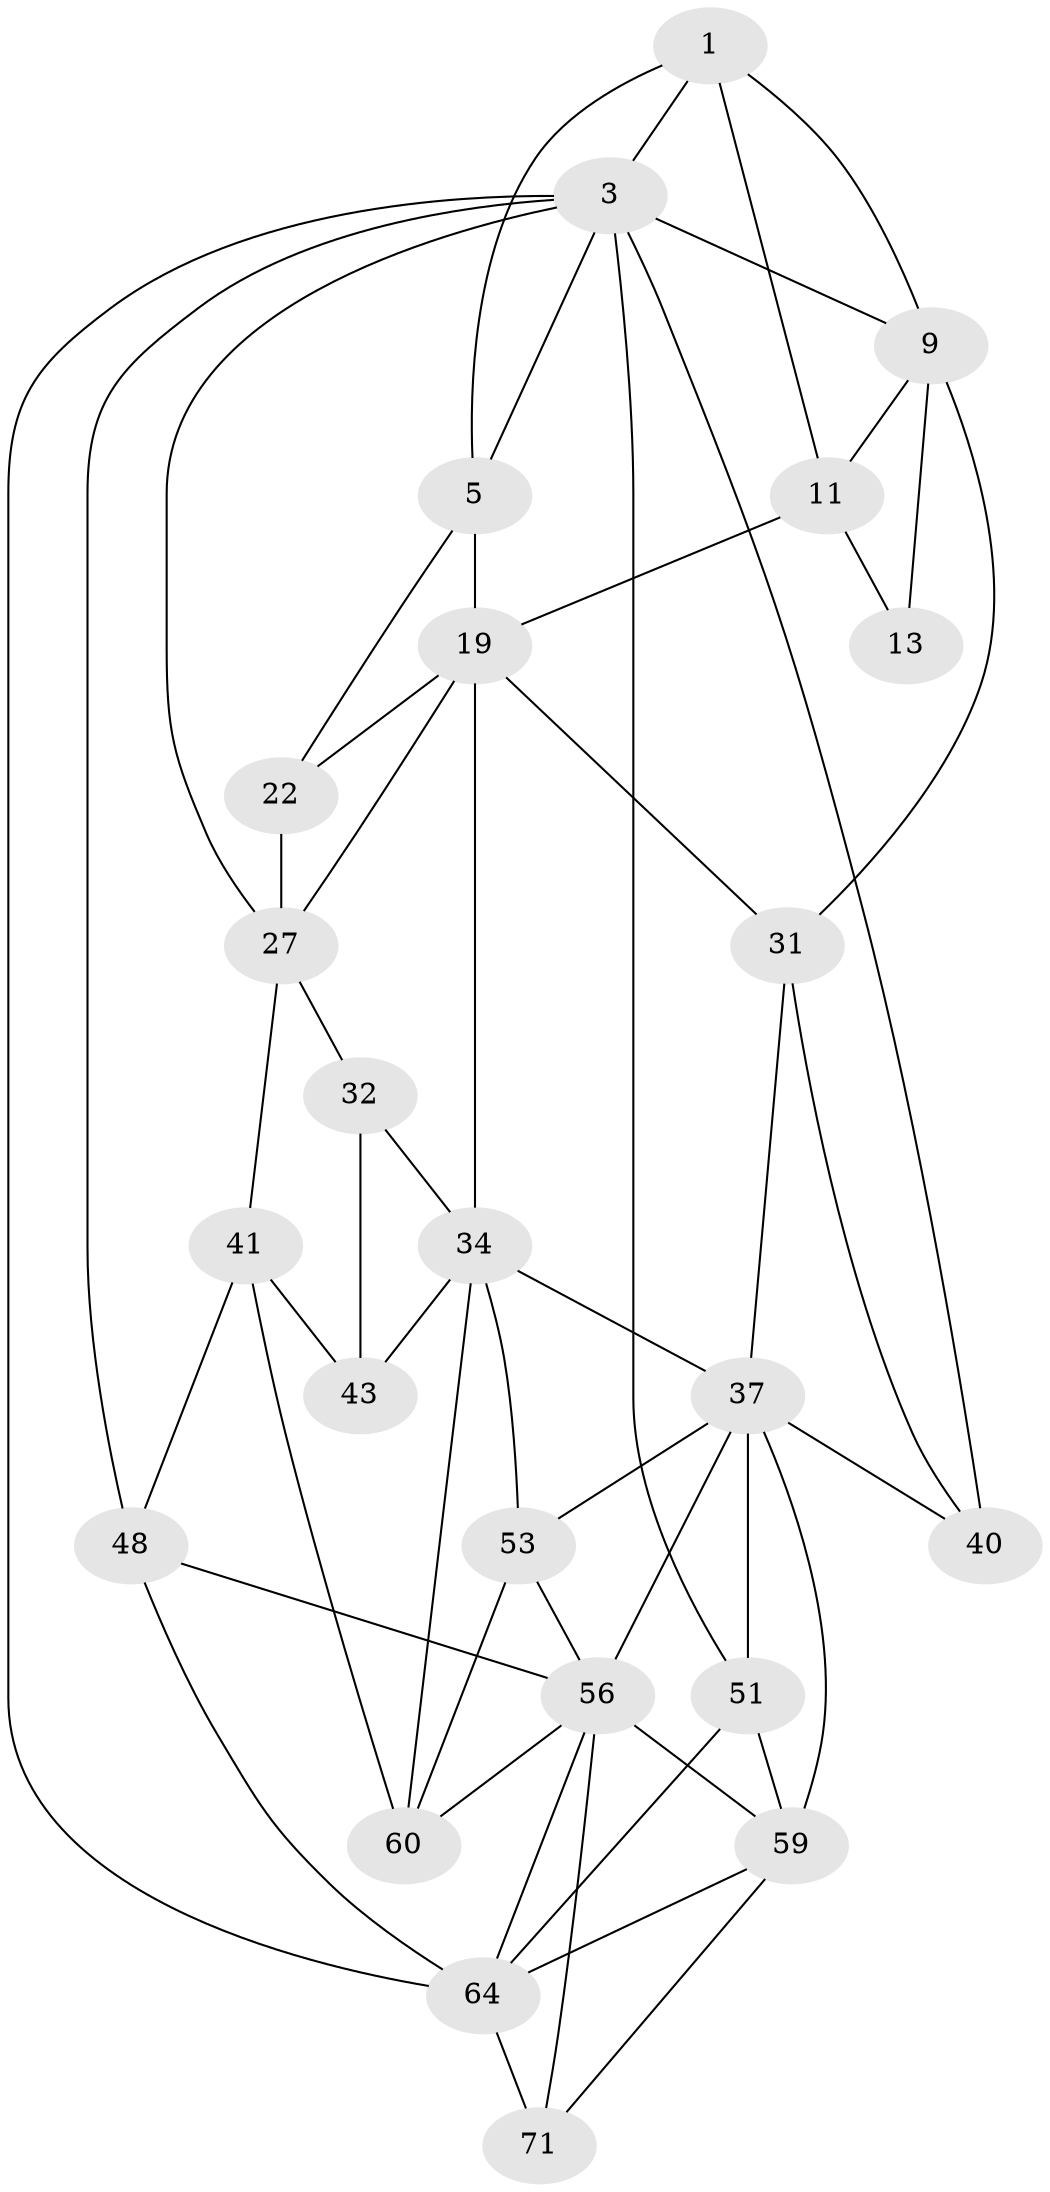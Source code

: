 // original degree distribution, {3: 0.02702702702702703, 4: 0.25675675675675674, 6: 0.22972972972972974, 5: 0.4864864864864865}
// Generated by graph-tools (version 1.1) at 2025/21/03/04/25 18:21:31]
// undirected, 24 vertices, 54 edges
graph export_dot {
graph [start="1"]
  node [color=gray90,style=filled];
  1 [pos="+0.5353307081127041+0",super="+2+7"];
  3 [pos="+1+0",super="+4+14"];
  5 [pos="+0.025603943182954184+0",super="+6"];
  9 [pos="+0.7940233686197335+0",super="+10+12"];
  11 [pos="+0.5830307689860179+0.09721748556556581",super="+17"];
  13 [pos="+0.8040304114595676+0.24125163939478786"];
  19 [pos="+0.4823844429010764+0.24439404044179946",super="+24+20"];
  22 [pos="+0.38952627967689174+0.19865984871893425",super="+23"];
  27 [pos="+0.16786517773718668+0.23606353225517407",super="+30+28"];
  31 [pos="+0.5157741651725624+0.39564162779627543",super="+36"];
  32 [pos="+0.18829482324201297+0.4646829846579913",super="+35"];
  34 [pos="+0.36560895043981617+0.5104524791713895",super="+39"];
  37 [pos="+0.5650860573482935+0.5466592097807312",super="+49+38"];
  40 [pos="+0.8333016082986485+0.4814612716971595"];
  41 [pos="+0.09452224566826543+0.5205079378610801",super="+42"];
  43 [pos="+0.22692646580479728+0.6538061933988194",super="+44"];
  48 [pos="+0+1"];
  51 [pos="+1+0.6926916563730128",super="+52"];
  53 [pos="+0.5155952520370981+0.6818017462953978",super="+57"];
  56 [pos="+0.5933643826629987+0.7611781191200667",super="+63"];
  59 [pos="+0.8440682690084239+0.6791106441143664",super="+62"];
  60 [pos="+0.29158988248593826+0.8114741326696371",super="+61"];
  64 [pos="+0.9257118172954312+0.8023956498276168",super="+66"];
  71 [pos="+0.7905643905450691+0.905170381366225",super="+72"];
  1 -- 3;
  1 -- 9;
  1 -- 11;
  1 -- 5;
  3 -- 48;
  3 -- 5;
  3 -- 40;
  3 -- 9;
  3 -- 51;
  3 -- 64;
  3 -- 27;
  5 -- 22;
  5 -- 19;
  9 -- 11;
  9 -- 13 [weight=2];
  9 -- 31;
  11 -- 19;
  11 -- 13;
  19 -- 34;
  19 -- 22 [weight=2];
  19 -- 31;
  19 -- 27;
  22 -- 27;
  27 -- 32 [weight=2];
  27 -- 41 [weight=2];
  31 -- 40;
  31 -- 37;
  32 -- 34;
  32 -- 43;
  34 -- 37;
  34 -- 53;
  34 -- 43;
  34 -- 60;
  37 -- 40;
  37 -- 56;
  37 -- 59;
  37 -- 53;
  37 -- 51;
  41 -- 43 [weight=2];
  41 -- 48;
  41 -- 60;
  48 -- 64;
  48 -- 56;
  51 -- 64 [weight=2];
  51 -- 59;
  53 -- 56;
  53 -- 60;
  56 -- 64;
  56 -- 71;
  56 -- 59;
  56 -- 60;
  59 -- 64;
  59 -- 71;
  64 -- 71 [weight=2];
}
